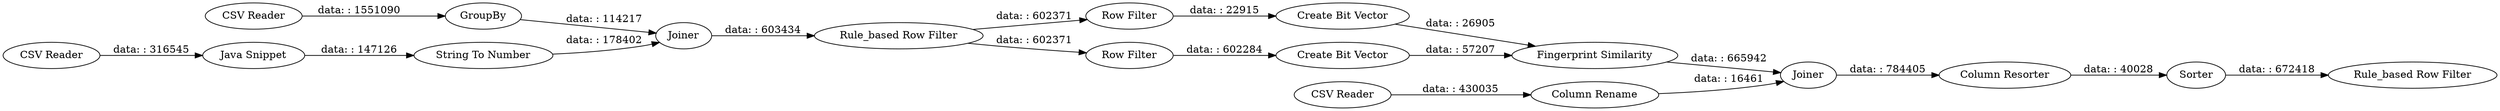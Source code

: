 digraph {
	"3817741980766813851_94" [label="Column Resorter"]
	"3817741980766813851_108" [label=Sorter]
	"3817741980766813851_117" [label="CSV Reader"]
	"3817741980766813851_96" [label="CSV Reader"]
	"3817741980766813851_112" [label="Row Filter"]
	"3817741980766813851_109" [label="Rule_based Row Filter"]
	"3817741980766813851_81" [label="Fingerprint Similarity"]
	"3817741980766813851_69" [label="CSV Reader"]
	"3817741980766813851_71" [label=Joiner]
	"3817741980766813851_104" [label=GroupBy]
	"3817741980766813851_103" [label="Java Snippet"]
	"3817741980766813851_100" [label="Create Bit Vector"]
	"3817741980766813851_116" [label="String To Number"]
	"3817741980766813851_114" [label="Rule_based Row Filter"]
	"3817741980766813851_101" [label="Row Filter"]
	"3817741980766813851_106" [label=Joiner]
	"3817741980766813851_110" [label="Column Rename"]
	"3817741980766813851_82" [label="Create Bit Vector"]
	"3817741980766813851_108" -> "3817741980766813851_114" [label="data: : 672418"]
	"3817741980766813851_116" -> "3817741980766813851_71" [label="data: : 178402"]
	"3817741980766813851_106" -> "3817741980766813851_94" [label="data: : 784405"]
	"3817741980766813851_101" -> "3817741980766813851_100" [label="data: : 602284"]
	"3817741980766813851_94" -> "3817741980766813851_108" [label="data: : 40028"]
	"3817741980766813851_100" -> "3817741980766813851_81" [label="data: : 57207"]
	"3817741980766813851_117" -> "3817741980766813851_110" [label="data: : 430035"]
	"3817741980766813851_69" -> "3817741980766813851_104" [label="data: : 1551090"]
	"3817741980766813851_82" -> "3817741980766813851_81" [label="data: : 26905"]
	"3817741980766813851_81" -> "3817741980766813851_106" [label="data: : 665942"]
	"3817741980766813851_96" -> "3817741980766813851_103" [label="data: : 316545"]
	"3817741980766813851_103" -> "3817741980766813851_116" [label="data: : 147126"]
	"3817741980766813851_104" -> "3817741980766813851_71" [label="data: : 114217"]
	"3817741980766813851_109" -> "3817741980766813851_101" [label="data: : 602371"]
	"3817741980766813851_71" -> "3817741980766813851_109" [label="data: : 603434"]
	"3817741980766813851_109" -> "3817741980766813851_112" [label="data: : 602371"]
	"3817741980766813851_110" -> "3817741980766813851_106" [label="data: : 16461"]
	"3817741980766813851_112" -> "3817741980766813851_82" [label="data: : 22915"]
	rankdir=LR
}
